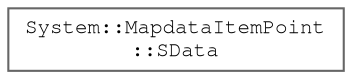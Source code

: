 digraph "Graphical Class Hierarchy"
{
 // LATEX_PDF_SIZE
  bgcolor="transparent";
  edge [fontname=FreeMono,fontsize=10,labelfontname=FreeMono,labelfontsize=10];
  node [fontname=FreeMono,fontsize=10,shape=box,height=0.2,width=0.4];
  rankdir="LR";
  Node0 [label="System::MapdataItemPoint\l::SData",height=0.2,width=0.4,color="grey40", fillcolor="white", style="filled",URL="$class_system_1_1_mapdata_item_point.html#struct_system_1_1_mapdata_item_point_1_1_s_data",tooltip=" "];
}
